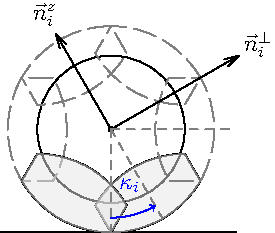 unitsize(1.3cm);

path DOT = scale(0.03) * unitcircle;

// PLANE

draw((-1.5,-1.4) -- (1.7,-1.4));

// WHEEL

path HUB = unitcircle;
draw(HUB, black);
filldraw(DOT, black);

path ROLLER_TEMPLATE = 
    (arc((0,0), 1.4, -90 - 180/6, -90 + 180/6)
    --
    arc((0,-2), 1.4, 90 - 180/6, 90 + 180/6)
    --
    cycle)
;

path FIRST_ROLLER = rotate(30) * ROLLER_TEMPLATE;
draw(FIRST_ROLLER, black);
fill(FIRST_ROLLER, lightgray + opacity(0.5));

for (int i = 1; i < 5; ++i) {
    draw(rotate(30 + 60*i) * ROLLER_TEMPLATE, longdashed+gray);
}

path LAST_ROLLER = rotate(30+60*5) * ROLLER_TEMPLATE;
draw(LAST_ROLLER, black);
fill(LAST_ROLLER, lightgray + opacity(0.5));


// LOCAL COORDINATES

label("$\vec{n}^\perp_i$", 2.3*(cos(pi/6),sin(pi/6)));
draw((0,0) -- 2*(cos(pi/6),sin(pi/6)), arrow = Arrow(SimpleHead));

label("$\vec{n}^z_i$", 1.8*(cos(pi/2+pi/6),sin(pi/2+pi/6)));
draw((0,0) -- 1.5*(cos(pi/2+pi/6),sin(pi/2+pi/6)), arrow = Arrow(SimpleHead));

// ANGLES

label("$\kappa_i$", 0.8*(cos(-pi/2+1.2*pi/12),sin(-pi/2+1.2*pi/12)), blue);
draw((0,0) -- 1.4*(cos(-pi/3),sin(-pi/3)), dashed+gray);
draw((0,0) -- 1.4*(cos(-pi/2),sin(-pi/2)), dashed+gray);
draw(arc(
    (0,0),
    1.2*(cos(-pi/2),sin(-pi/2)),
    1.2*(cos(-pi/3),sin(-pi/3))
), arrow=Arrow(TeXHead), blue);

draw((0,0) -- (1.6,0), dashed+gray);

